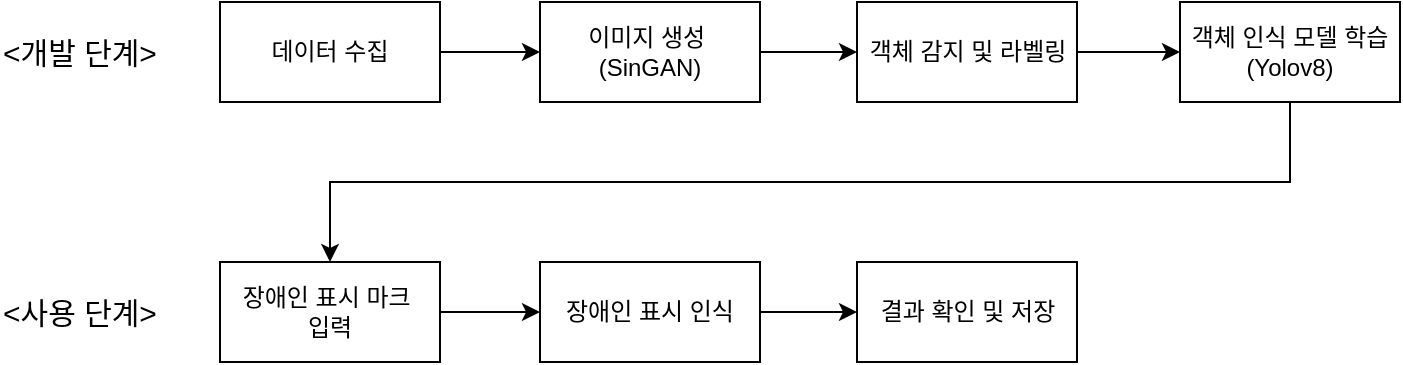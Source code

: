 <mxfile version="22.1.5" type="github">
  <diagram name="페이지-1" id="Mbqo-7pieS93lbDn2mV4">
    <mxGraphModel dx="856" dy="546" grid="1" gridSize="10" guides="1" tooltips="1" connect="1" arrows="1" fold="1" page="1" pageScale="1" pageWidth="827" pageHeight="1169" math="0" shadow="0">
      <root>
        <mxCell id="0" />
        <mxCell id="1" parent="0" />
        <mxCell id="FpCpghhH3lEX5Ye0WDvZ-10" style="edgeStyle=orthogonalEdgeStyle;rounded=0;orthogonalLoop=1;jettySize=auto;html=1;" edge="1" parent="1" source="FpCpghhH3lEX5Ye0WDvZ-1" target="FpCpghhH3lEX5Ye0WDvZ-2">
          <mxGeometry relative="1" as="geometry" />
        </mxCell>
        <mxCell id="FpCpghhH3lEX5Ye0WDvZ-1" value="데이터 수집" style="html=1;whiteSpace=wrap;" vertex="1" parent="1">
          <mxGeometry x="200" y="150" width="110" height="50" as="geometry" />
        </mxCell>
        <mxCell id="FpCpghhH3lEX5Ye0WDvZ-11" style="edgeStyle=orthogonalEdgeStyle;rounded=0;orthogonalLoop=1;jettySize=auto;html=1;entryX=0;entryY=0.5;entryDx=0;entryDy=0;" edge="1" parent="1" source="FpCpghhH3lEX5Ye0WDvZ-2" target="FpCpghhH3lEX5Ye0WDvZ-5">
          <mxGeometry relative="1" as="geometry" />
        </mxCell>
        <mxCell id="FpCpghhH3lEX5Ye0WDvZ-2" value="이미지 생성&amp;nbsp;&lt;br&gt;(SinGAN)" style="html=1;whiteSpace=wrap;" vertex="1" parent="1">
          <mxGeometry x="360" y="150" width="110" height="50" as="geometry" />
        </mxCell>
        <mxCell id="FpCpghhH3lEX5Ye0WDvZ-12" style="edgeStyle=orthogonalEdgeStyle;rounded=0;orthogonalLoop=1;jettySize=auto;html=1;entryX=0;entryY=0.5;entryDx=0;entryDy=0;" edge="1" parent="1" source="FpCpghhH3lEX5Ye0WDvZ-5" target="FpCpghhH3lEX5Ye0WDvZ-6">
          <mxGeometry relative="1" as="geometry" />
        </mxCell>
        <mxCell id="FpCpghhH3lEX5Ye0WDvZ-5" value="객체 감지 및 라벨링" style="html=1;whiteSpace=wrap;" vertex="1" parent="1">
          <mxGeometry x="518.5" y="150" width="110" height="50" as="geometry" />
        </mxCell>
        <mxCell id="FpCpghhH3lEX5Ye0WDvZ-13" style="edgeStyle=orthogonalEdgeStyle;rounded=0;orthogonalLoop=1;jettySize=auto;html=1;entryX=0.5;entryY=0;entryDx=0;entryDy=0;exitX=0.5;exitY=1;exitDx=0;exitDy=0;" edge="1" parent="1" source="FpCpghhH3lEX5Ye0WDvZ-6" target="FpCpghhH3lEX5Ye0WDvZ-7">
          <mxGeometry relative="1" as="geometry">
            <mxPoint x="740" y="240" as="sourcePoint" />
            <mxPoint x="255" y="344.96" as="targetPoint" />
          </mxGeometry>
        </mxCell>
        <mxCell id="FpCpghhH3lEX5Ye0WDvZ-6" value="객체 인식 모델 학습&lt;br&gt;(Yolov8)" style="html=1;whiteSpace=wrap;" vertex="1" parent="1">
          <mxGeometry x="680" y="150" width="110" height="50" as="geometry" />
        </mxCell>
        <mxCell id="FpCpghhH3lEX5Ye0WDvZ-14" style="edgeStyle=orthogonalEdgeStyle;rounded=0;orthogonalLoop=1;jettySize=auto;html=1;entryX=0;entryY=0.5;entryDx=0;entryDy=0;" edge="1" parent="1" source="FpCpghhH3lEX5Ye0WDvZ-7" target="FpCpghhH3lEX5Ye0WDvZ-8">
          <mxGeometry relative="1" as="geometry" />
        </mxCell>
        <mxCell id="FpCpghhH3lEX5Ye0WDvZ-7" value="장애인 표시 마크&amp;nbsp;&lt;br&gt;입력" style="html=1;whiteSpace=wrap;" vertex="1" parent="1">
          <mxGeometry x="200" y="280" width="110" height="50" as="geometry" />
        </mxCell>
        <mxCell id="FpCpghhH3lEX5Ye0WDvZ-15" style="edgeStyle=orthogonalEdgeStyle;rounded=0;orthogonalLoop=1;jettySize=auto;html=1;entryX=0;entryY=0.5;entryDx=0;entryDy=0;" edge="1" parent="1" source="FpCpghhH3lEX5Ye0WDvZ-8" target="FpCpghhH3lEX5Ye0WDvZ-9">
          <mxGeometry relative="1" as="geometry" />
        </mxCell>
        <mxCell id="FpCpghhH3lEX5Ye0WDvZ-8" value="장애인 표시 인식" style="html=1;whiteSpace=wrap;" vertex="1" parent="1">
          <mxGeometry x="360" y="280" width="110" height="50" as="geometry" />
        </mxCell>
        <mxCell id="FpCpghhH3lEX5Ye0WDvZ-9" value="결과 확인 및 저장" style="html=1;whiteSpace=wrap;" vertex="1" parent="1">
          <mxGeometry x="518.5" y="280" width="110" height="50" as="geometry" />
        </mxCell>
        <mxCell id="FpCpghhH3lEX5Ye0WDvZ-19" value="&lt;font style=&quot;font-size: 15px;&quot;&gt;&amp;lt;개발 단계&amp;gt;&lt;/font&gt;" style="text;html=1;strokeColor=none;fillColor=none;align=center;verticalAlign=middle;whiteSpace=wrap;rounded=0;" vertex="1" parent="1">
          <mxGeometry x="90" y="160" width="80" height="30" as="geometry" />
        </mxCell>
        <mxCell id="FpCpghhH3lEX5Ye0WDvZ-20" style="edgeStyle=orthogonalEdgeStyle;rounded=0;orthogonalLoop=1;jettySize=auto;html=1;exitX=0.5;exitY=1;exitDx=0;exitDy=0;" edge="1" parent="1" source="FpCpghhH3lEX5Ye0WDvZ-19" target="FpCpghhH3lEX5Ye0WDvZ-19">
          <mxGeometry relative="1" as="geometry" />
        </mxCell>
        <mxCell id="FpCpghhH3lEX5Ye0WDvZ-21" value="&lt;font style=&quot;font-size: 15px;&quot;&gt;&amp;lt;사용 단계&amp;gt;&lt;/font&gt;" style="text;html=1;strokeColor=none;fillColor=none;align=center;verticalAlign=middle;whiteSpace=wrap;rounded=0;" vertex="1" parent="1">
          <mxGeometry x="90" y="290" width="80" height="30" as="geometry" />
        </mxCell>
      </root>
    </mxGraphModel>
  </diagram>
</mxfile>
